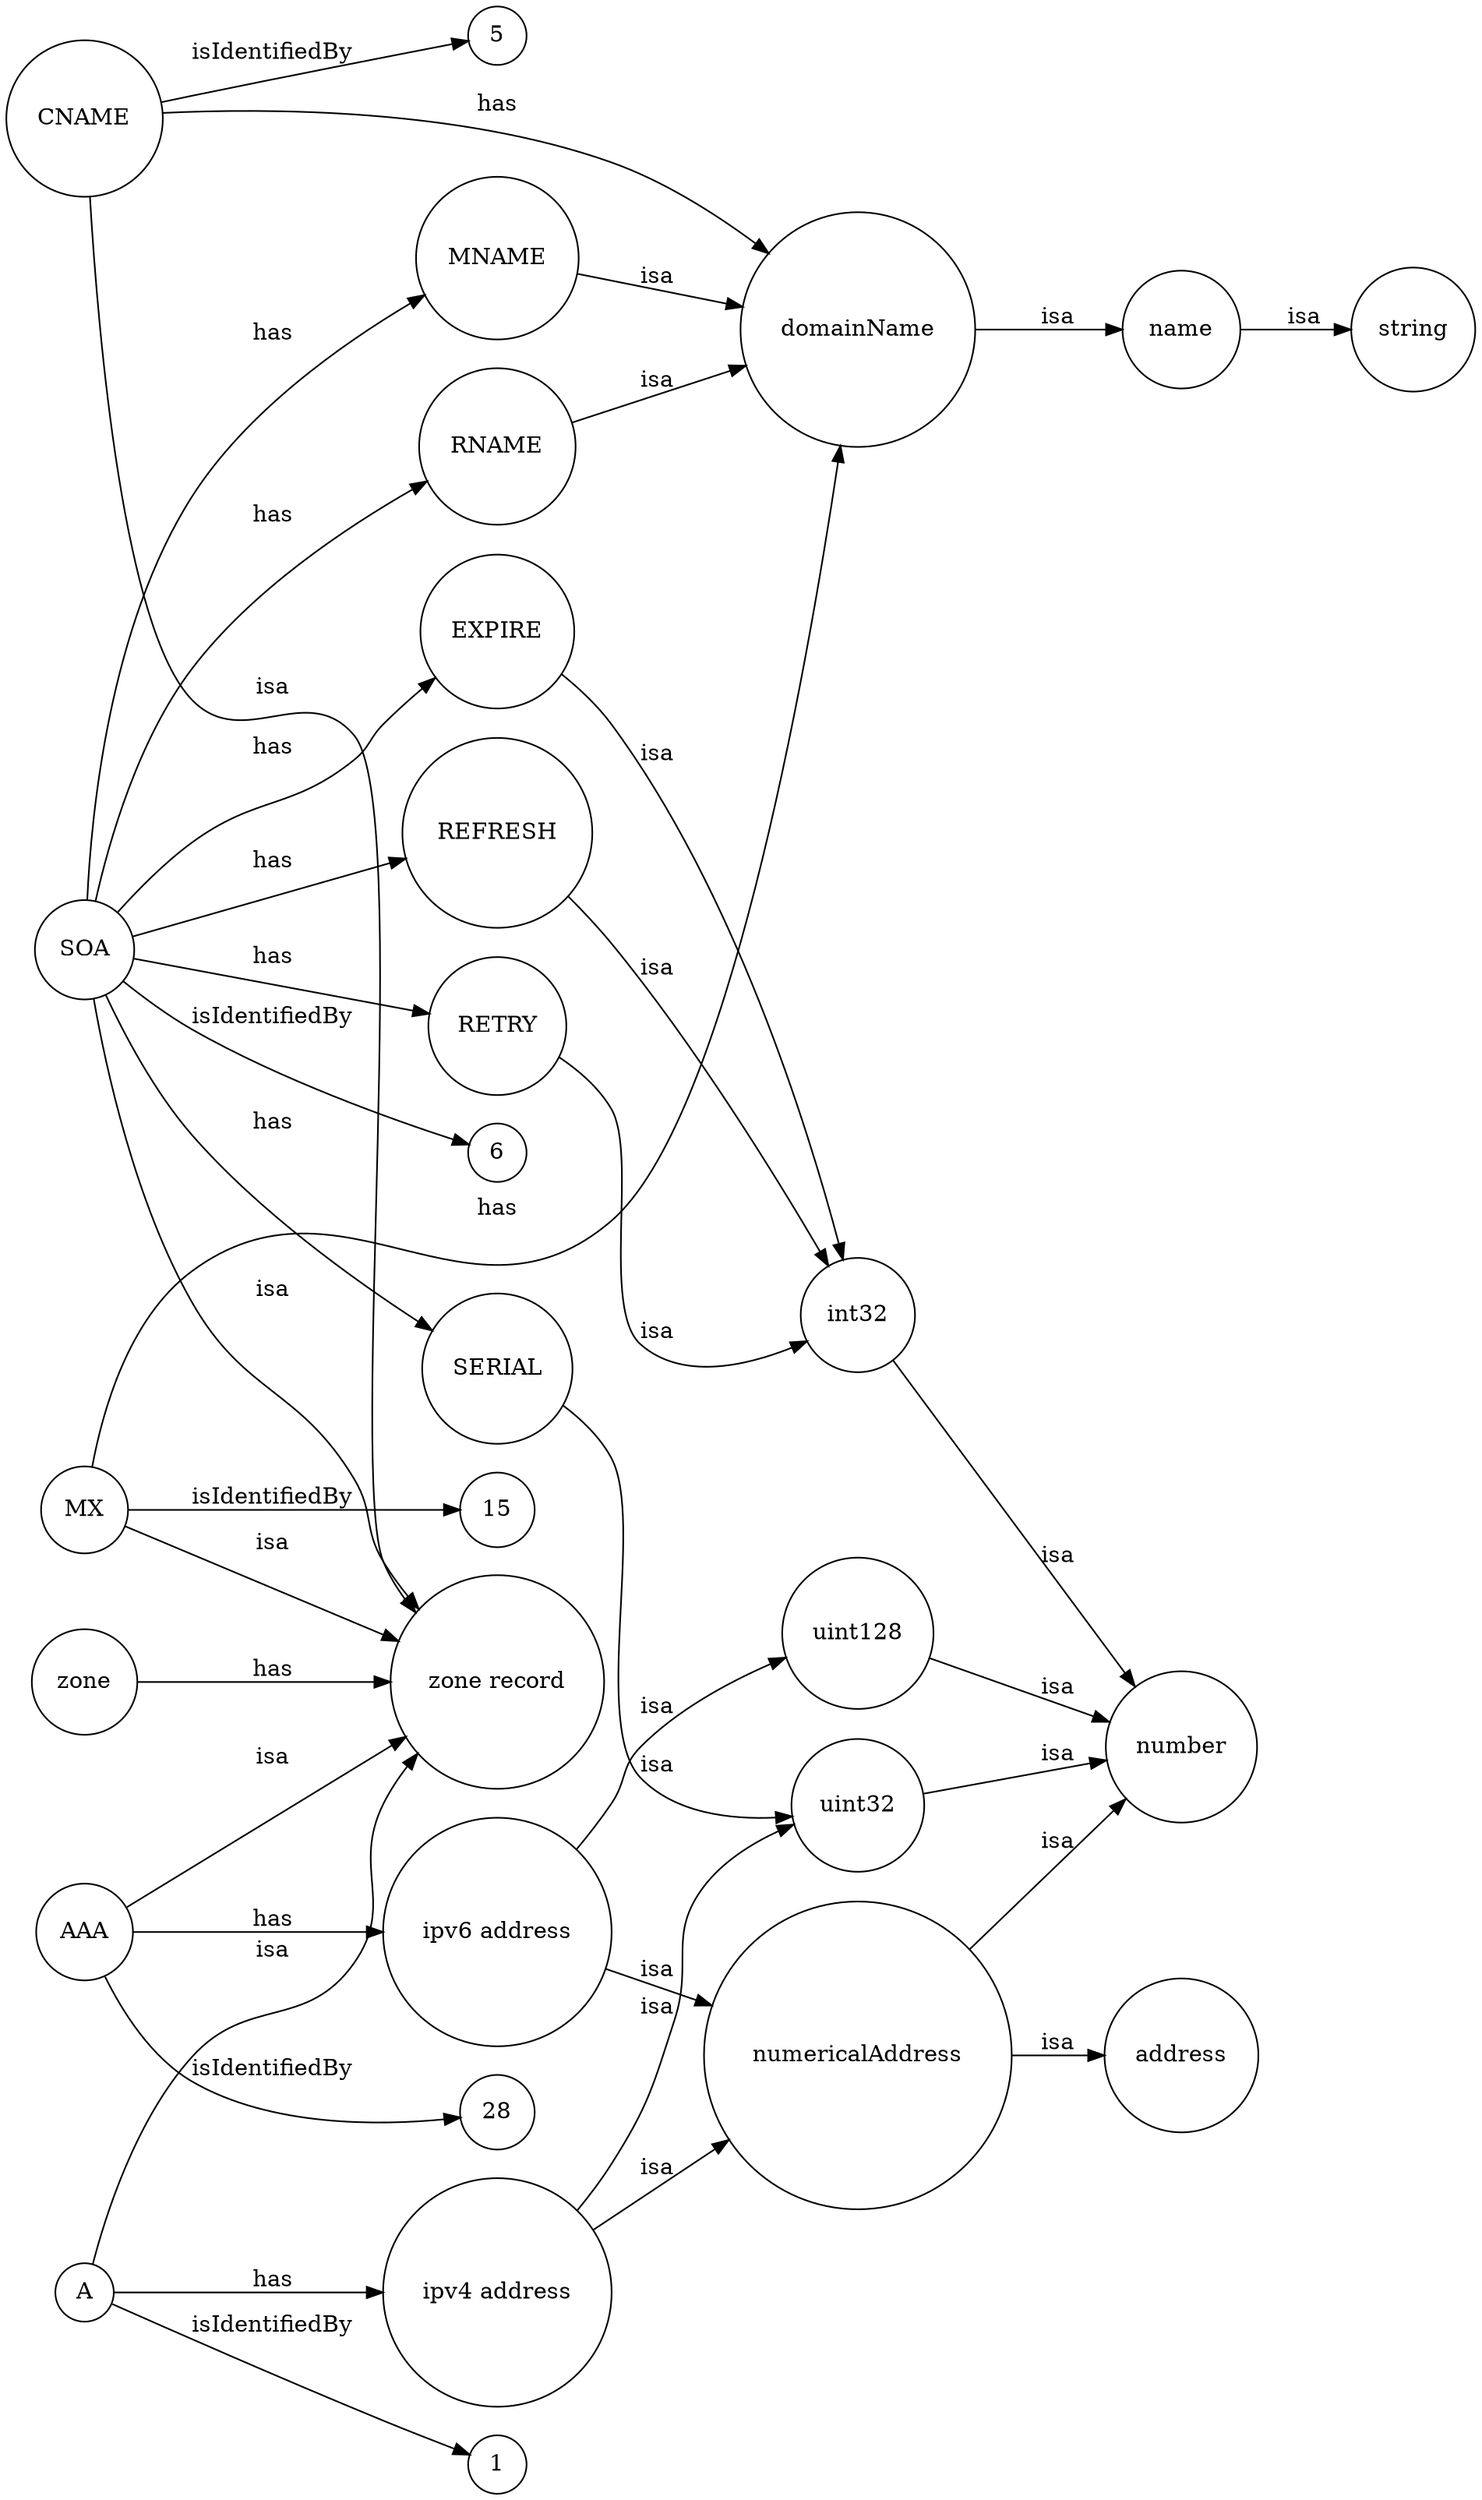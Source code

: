 digraph ontology {
	rankdir=LR;
	node [shape = circle];

    name -> "string" [ label = "isa" ];
    number;
    address;
    uint32 -> number [ label = "isa" ];
    uint128 -> number [ label = "isa" ];
    int32 -> number [ label = "isa" ];
    numericalAddress -> number [ label = "isa" ];
    numericalAddress -> address [ label = "isa" ];
    "ipv4 address"-> numericalAddress [ label = "isa" ];
    "ipv4 address"-> uint32 [ label = "isa" ];
    "ipv6 address"-> numericalAddress [ label = "isa" ];
    "ipv6 address"-> uint128 [ label = "isa" ];
    domainName -> name [ label = "isa" ];

    zone -> "zone record" [ label = "has" ];


    "A"     -> "zone record" [ label = "isa" ];
    "A"     -> 1 [ label = "isIdentifiedBy" ];
    "A"     -> "ipv4 address" [ label = "has" ];
    "CNAME" -> "zone record" [ label = "isa" ];
    "CNAME" -> 5 [ label = "isIdentifiedBy" ];
    "CNAME" -> domainName [ label = "has" ];
    "SOA"   -> "zone record" [ label = "isa" ];
    "SOA"   -> 6 [ label = "isIdentifiedBy" ];
    "SOA"   -> MNAME [ label = "has" ];
    "SOA"   -> RNAME [ label = "has" ];
    "SOA"   -> SERIAL [ label = "has" ];
    "SOA"   -> REFRESH [ label = "has" ];
    "SOA"   -> RETRY [ label = "has" ];
    "SOA"   -> EXPIRE [ label = "has" ];

    MNAME   -> domainName [ label = "isa" ];
    RNAME   -> domainName [ label = "isa" ];
    SERIAL  -> uint32 [ label = "isa" ];
    REFRESH -> int32 [ label = "isa" ];
    RETRY   -> int32 [ label = "isa" ];
    EXPIRE  -> int32 [ label = "isa" ];

    "MX"    -> "zone record" [ label = "isa" ];
    "MX"    -> 15 [ label = "isIdentifiedBy" ];
    "MX"    -> domainName [ label = "has" ];
    "AAA"   -> "zone record" [ label = "isa" ];
    "AAA"   -> 28 [ label = "isIdentifiedBy" ];
    "AAA"   -> "ipv6 address" [ label = "has" ];
}
